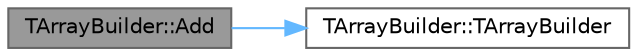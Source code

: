 digraph "TArrayBuilder::Add"
{
 // INTERACTIVE_SVG=YES
 // LATEX_PDF_SIZE
  bgcolor="transparent";
  edge [fontname=Helvetica,fontsize=10,labelfontname=Helvetica,labelfontsize=10];
  node [fontname=Helvetica,fontsize=10,shape=box,height=0.2,width=0.4];
  rankdir="LR";
  Node1 [id="Node000001",label="TArrayBuilder::Add",height=0.2,width=0.4,color="gray40", fillcolor="grey60", style="filled", fontcolor="black",tooltip="Adds an item."];
  Node1 -> Node2 [id="edge1_Node000001_Node000002",color="steelblue1",style="solid",tooltip=" "];
  Node2 [id="Node000002",label="TArrayBuilder::TArrayBuilder",height=0.2,width=0.4,color="grey40", fillcolor="white", style="filled",URL="$dd/dec/classTArrayBuilder.html#a5f0103abb64ce70edd11e7100d1d7094",tooltip="Default constructor."];
}
